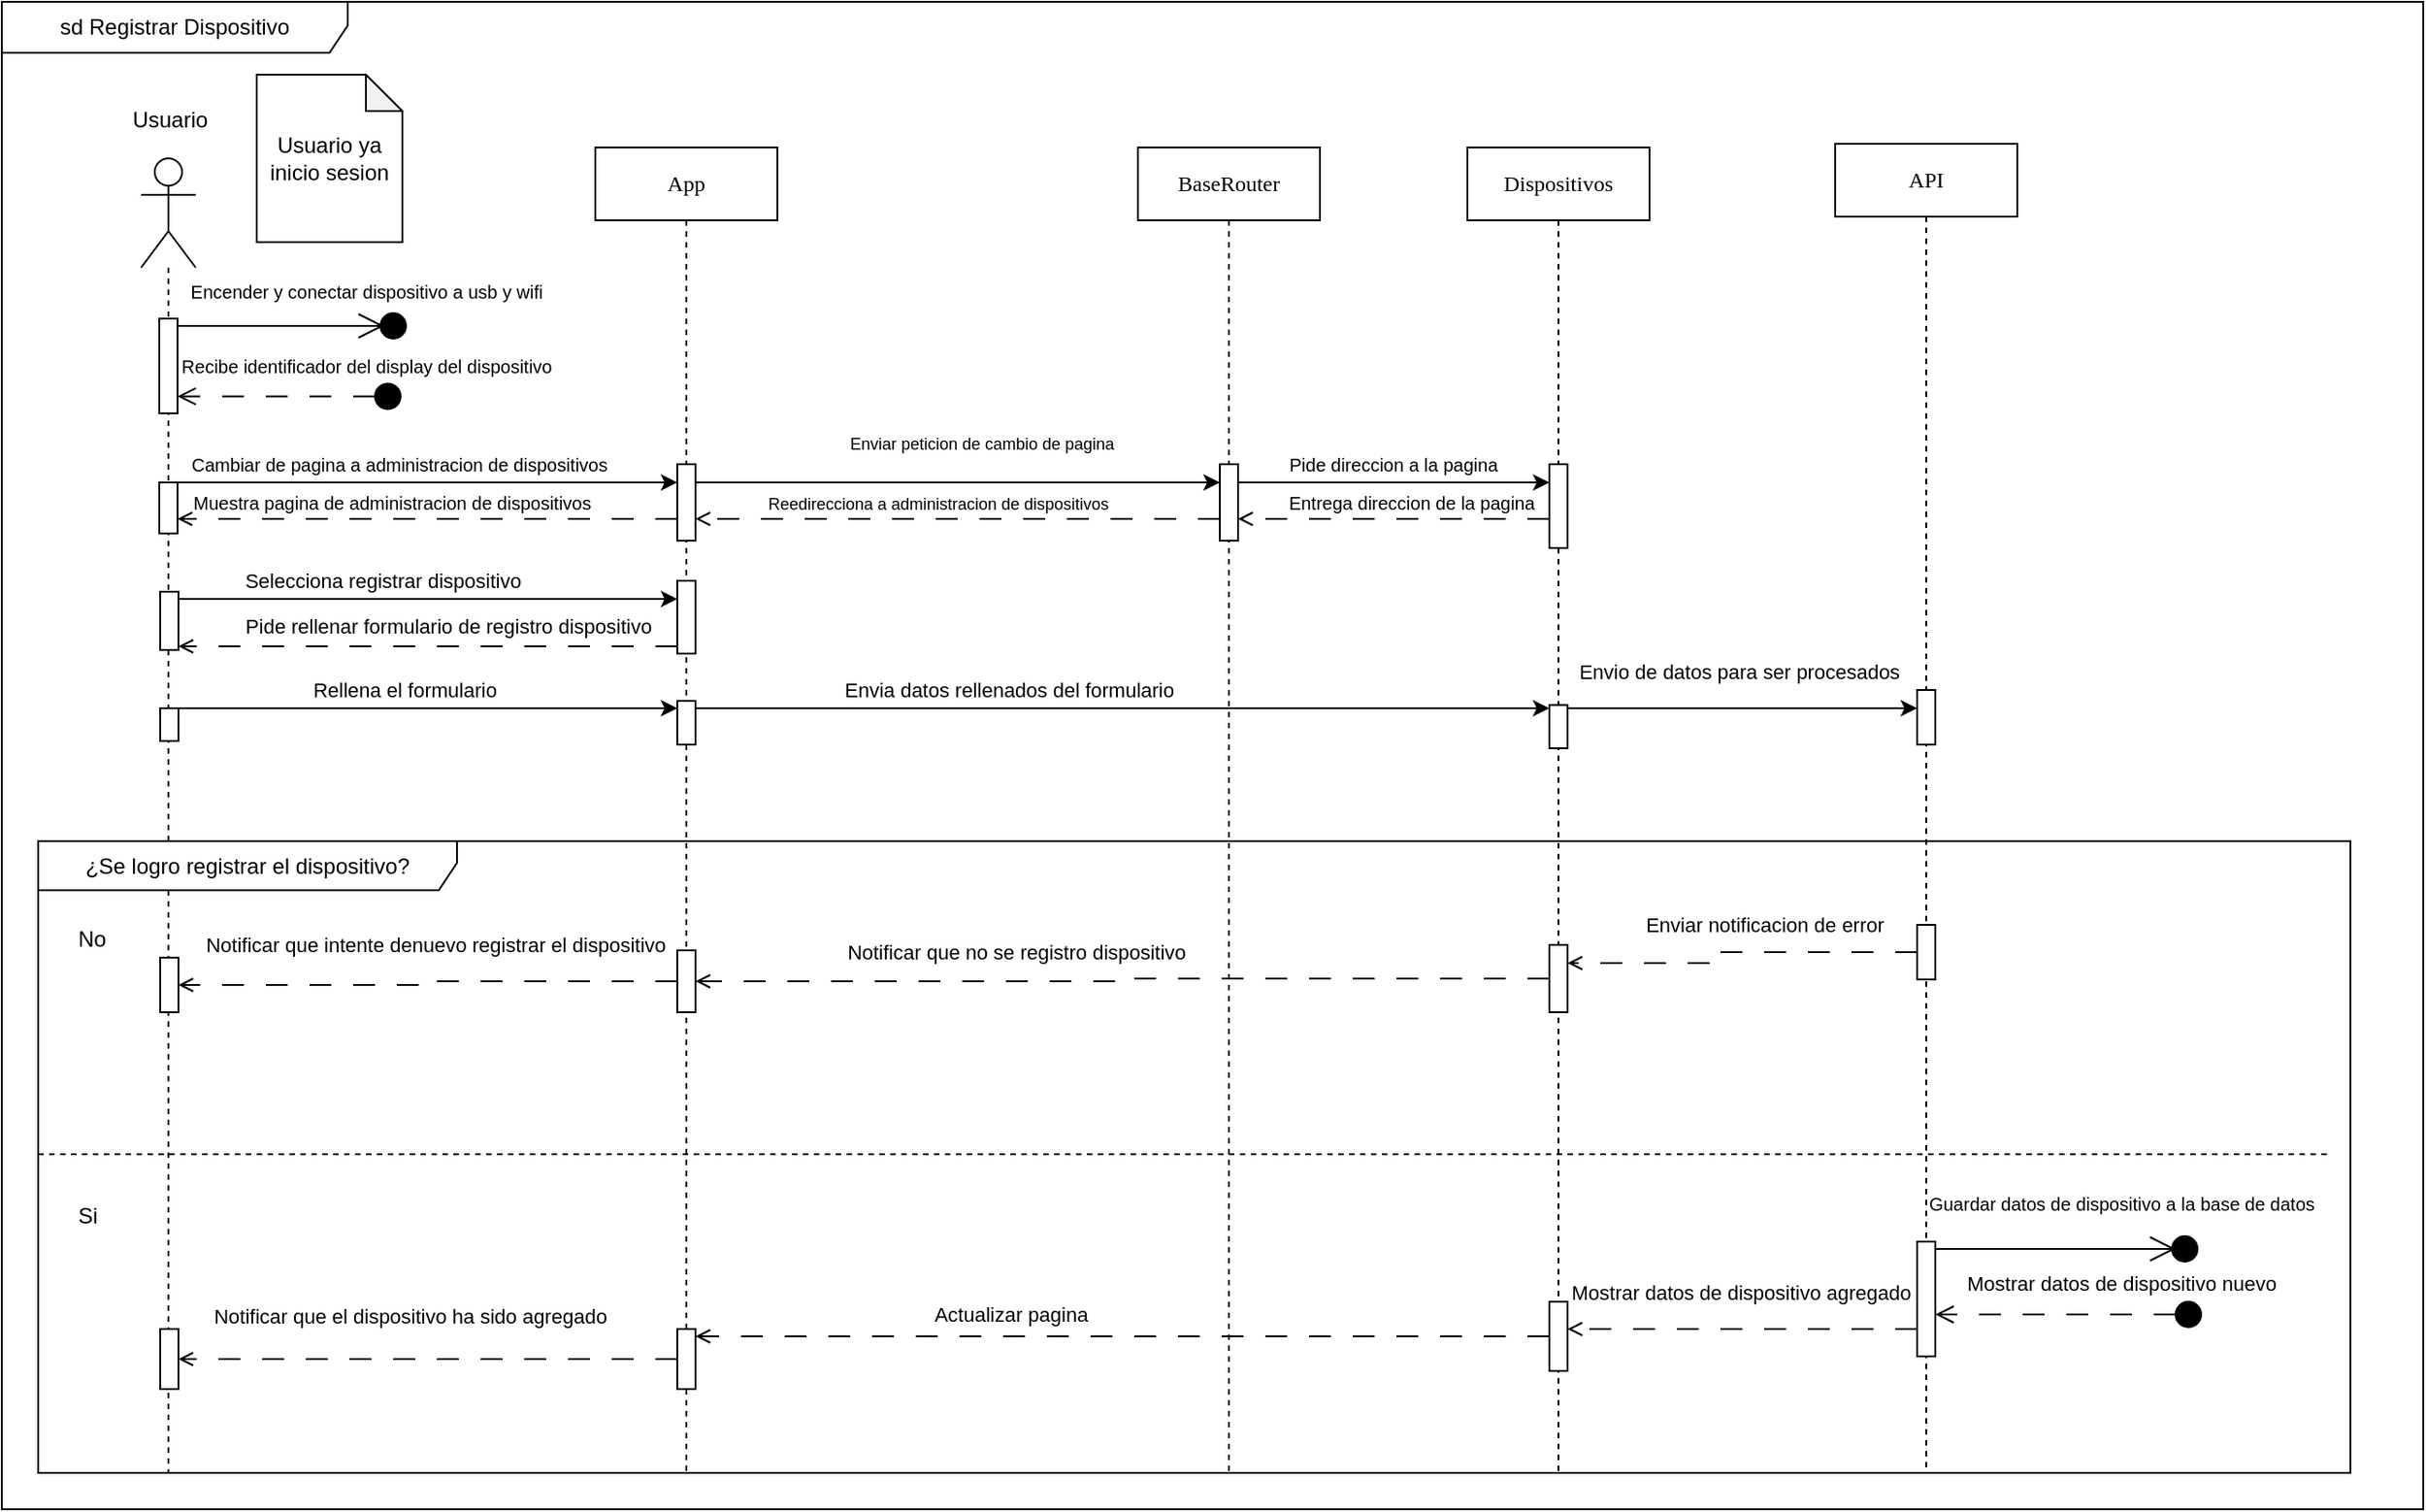 <mxfile version="24.7.17">
  <diagram name="Page-1" id="13e1069c-82ec-6db2-03f1-153e76fe0fe0">
    <mxGraphModel dx="652" dy="376" grid="1" gridSize="10" guides="1" tooltips="1" connect="1" arrows="1" fold="1" page="1" pageScale="1" pageWidth="1100" pageHeight="850" background="none" math="0" shadow="0">
      <root>
        <mxCell id="0" />
        <mxCell id="1" parent="0" />
        <mxCell id="PfA9UrWwTEVDZZUZMj6F-175" value="BaseRouter" style="shape=umlLifeline;perimeter=lifelinePerimeter;whiteSpace=wrap;html=1;container=1;collapsible=0;recursiveResize=0;outlineConnect=0;rounded=0;shadow=0;comic=0;labelBackgroundColor=none;strokeWidth=1;fontFamily=Verdana;fontSize=12;align=center;" parent="1" vertex="1">
          <mxGeometry x="654" y="91" width="100" height="728" as="geometry" />
        </mxCell>
        <mxCell id="PfA9UrWwTEVDZZUZMj6F-176" value="" style="html=1;points=[[0,0,0,0,5],[0,1,0,0,-5],[1,0,0,0,5],[1,1,0,0,-5]];perimeter=orthogonalPerimeter;outlineConnect=0;targetShapes=umlLifeline;portConstraint=eastwest;newEdgeStyle={&quot;curved&quot;:0,&quot;rounded&quot;:0};" parent="PfA9UrWwTEVDZZUZMj6F-175" vertex="1">
          <mxGeometry x="45" y="174" width="10" height="42" as="geometry" />
        </mxCell>
        <mxCell id="PfA9UrWwTEVDZZUZMj6F-177" value="API" style="shape=umlLifeline;perimeter=lifelinePerimeter;whiteSpace=wrap;html=1;container=1;collapsible=0;recursiveResize=0;outlineConnect=0;rounded=0;shadow=0;comic=0;labelBackgroundColor=none;strokeWidth=1;fontFamily=Verdana;fontSize=12;align=center;" parent="1" vertex="1">
          <mxGeometry x="1037" y="89" width="100" height="730" as="geometry" />
        </mxCell>
        <mxCell id="PfA9UrWwTEVDZZUZMj6F-178" value="App" style="shape=umlLifeline;perimeter=lifelinePerimeter;whiteSpace=wrap;html=1;container=1;collapsible=0;recursiveResize=0;outlineConnect=0;rounded=0;shadow=0;comic=0;labelBackgroundColor=none;strokeWidth=1;fontFamily=Verdana;fontSize=12;align=center;" parent="1" vertex="1">
          <mxGeometry x="356" y="91" width="100" height="728" as="geometry" />
        </mxCell>
        <mxCell id="PfA9UrWwTEVDZZUZMj6F-179" value="" style="html=1;points=[[0,0,0,0,5],[0,1,0,0,-5],[1,0,0,0,5],[1,1,0,0,-5]];perimeter=orthogonalPerimeter;outlineConnect=0;targetShapes=umlLifeline;portConstraint=eastwest;newEdgeStyle={&quot;curved&quot;:0,&quot;rounded&quot;:0};" parent="PfA9UrWwTEVDZZUZMj6F-178" vertex="1">
          <mxGeometry x="45" y="174" width="10" height="42" as="geometry" />
        </mxCell>
        <mxCell id="PfA9UrWwTEVDZZUZMj6F-180" value="sd Registrar Dispositivo" style="shape=umlFrame;whiteSpace=wrap;html=1;pointerEvents=0;width=190;height=28;" parent="1" vertex="1">
          <mxGeometry x="30" y="11" width="1330" height="828" as="geometry" />
        </mxCell>
        <mxCell id="PfA9UrWwTEVDZZUZMj6F-181" value="" style="shape=umlLifeline;perimeter=lifelinePerimeter;whiteSpace=wrap;html=1;container=1;dropTarget=0;collapsible=0;recursiveResize=0;outlineConnect=0;portConstraint=eastwest;newEdgeStyle={&quot;curved&quot;:0,&quot;rounded&quot;:0};participant=umlActor;size=60;" parent="1" vertex="1">
          <mxGeometry x="106.5" y="97" width="30" height="722" as="geometry" />
        </mxCell>
        <mxCell id="PfA9UrWwTEVDZZUZMj6F-182" value="" style="html=1;points=[[0,0,0,0,5],[0,1,0,0,-5],[1,0,0,0,5],[1,1,0,0,-5]];perimeter=orthogonalPerimeter;outlineConnect=0;targetShapes=umlLifeline;portConstraint=eastwest;newEdgeStyle={&quot;curved&quot;:0,&quot;rounded&quot;:0};" parent="PfA9UrWwTEVDZZUZMj6F-181" vertex="1">
          <mxGeometry x="10" y="88" width="10" height="52" as="geometry" />
        </mxCell>
        <mxCell id="PfA9UrWwTEVDZZUZMj6F-183" value="" style="html=1;points=[[0,0,0,0,5],[0,1,0,0,-5],[1,0,0,0,5],[1,1,0,0,-5]];perimeter=orthogonalPerimeter;outlineConnect=0;targetShapes=umlLifeline;portConstraint=eastwest;newEdgeStyle={&quot;curved&quot;:0,&quot;rounded&quot;:0};" parent="PfA9UrWwTEVDZZUZMj6F-181" vertex="1">
          <mxGeometry x="10" y="178" width="10" height="28" as="geometry" />
        </mxCell>
        <mxCell id="PfA9UrWwTEVDZZUZMj6F-184" value="" style="html=1;points=[[0,0,0,0,5],[0,1,0,0,-5],[1,0,0,0,5],[1,1,0,0,-5]];perimeter=orthogonalPerimeter;outlineConnect=0;targetShapes=umlLifeline;portConstraint=eastwest;newEdgeStyle={&quot;curved&quot;:0,&quot;rounded&quot;:0};" parent="PfA9UrWwTEVDZZUZMj6F-181" vertex="1">
          <mxGeometry x="10.5" y="238" width="10" height="32" as="geometry" />
        </mxCell>
        <mxCell id="PfA9UrWwTEVDZZUZMj6F-185" value="" style="html=1;points=[[0,0,0,0,5],[0,1,0,0,-5],[1,0,0,0,5],[1,1,0,0,-5]];perimeter=orthogonalPerimeter;outlineConnect=0;targetShapes=umlLifeline;portConstraint=eastwest;newEdgeStyle={&quot;curved&quot;:0,&quot;rounded&quot;:0};" parent="PfA9UrWwTEVDZZUZMj6F-181" vertex="1">
          <mxGeometry x="10.5" y="302" width="10" height="18" as="geometry" />
        </mxCell>
        <mxCell id="PfA9UrWwTEVDZZUZMj6F-186" value="Usuario" style="text;html=1;align=center;verticalAlign=middle;resizable=0;points=[];autosize=1;strokeColor=none;fillColor=none;" parent="1" vertex="1">
          <mxGeometry x="91.5" y="61" width="60" height="30" as="geometry" />
        </mxCell>
        <mxCell id="PfA9UrWwTEVDZZUZMj6F-187" value="Dispositivos" style="shape=umlLifeline;perimeter=lifelinePerimeter;whiteSpace=wrap;html=1;container=1;collapsible=0;recursiveResize=0;outlineConnect=0;rounded=0;shadow=0;comic=0;labelBackgroundColor=none;strokeWidth=1;fontFamily=Verdana;fontSize=12;align=center;" parent="1" vertex="1">
          <mxGeometry x="835" y="91" width="100" height="728" as="geometry" />
        </mxCell>
        <mxCell id="PfA9UrWwTEVDZZUZMj6F-188" value="" style="html=1;points=[[0,0,0,0,5],[0,1,0,0,-5],[1,0,0,0,5],[1,1,0,0,-5]];perimeter=orthogonalPerimeter;outlineConnect=0;targetShapes=umlLifeline;portConstraint=eastwest;newEdgeStyle={&quot;curved&quot;:0,&quot;rounded&quot;:0};" parent="PfA9UrWwTEVDZZUZMj6F-187" vertex="1">
          <mxGeometry x="45" y="306.25" width="10" height="23.75" as="geometry" />
        </mxCell>
        <mxCell id="PfA9UrWwTEVDZZUZMj6F-189" value="" style="html=1;points=[[0,0,0,0,5],[0,1,0,0,-5],[1,0,0,0,5],[1,1,0,0,-5]];perimeter=orthogonalPerimeter;outlineConnect=0;targetShapes=umlLifeline;portConstraint=eastwest;newEdgeStyle={&quot;curved&quot;:0,&quot;rounded&quot;:0};" parent="PfA9UrWwTEVDZZUZMj6F-187" vertex="1">
          <mxGeometry x="45" y="174" width="10" height="46" as="geometry" />
        </mxCell>
        <mxCell id="PfA9UrWwTEVDZZUZMj6F-190" value="" style="group;rotation=90;" parent="1" vertex="1" connectable="0">
          <mxGeometry x="170" y="189" width="75" as="geometry" />
        </mxCell>
        <mxCell id="PfA9UrWwTEVDZZUZMj6F-191" value="&lt;font style=&quot;font-size: 10px;&quot;&gt;Encender y conectar dispositivo a usb y wifi&lt;/font&gt;" style="html=1;verticalAlign=bottom;startArrow=none;startFill=0;endArrow=oval;curved=0;rounded=0;endFill=1;targetPerimeterSpacing=2;endSize=14;" parent="PfA9UrWwTEVDZZUZMj6F-190" edge="1">
          <mxGeometry x="0.6" y="10" width="80" relative="1" as="geometry">
            <mxPoint as="sourcePoint" />
            <mxPoint x="75" as="targetPoint" />
            <mxPoint as="offset" />
            <Array as="points">
              <mxPoint x="35" />
            </Array>
          </mxGeometry>
        </mxCell>
        <mxCell id="PfA9UrWwTEVDZZUZMj6F-192" value="" style="endArrow=open;endFill=1;endSize=12;html=1;rounded=0;" parent="PfA9UrWwTEVDZZUZMj6F-190" edge="1" source="PfA9UrWwTEVDZZUZMj6F-182">
          <mxGeometry width="160" relative="1" as="geometry">
            <mxPoint x="-20" as="sourcePoint" />
            <mxPoint x="70" as="targetPoint" />
          </mxGeometry>
        </mxCell>
        <mxCell id="PfA9UrWwTEVDZZUZMj6F-193" value="&lt;font style=&quot;font-size: 10px;&quot;&gt;Recibe identificador del display del dispositivo&lt;/font&gt;" style="html=1;verticalAlign=bottom;startArrow=circle;startFill=1;endArrow=open;startSize=6;endSize=8;curved=0;rounded=0;dashed=1;dashPattern=12 12;" parent="1" target="PfA9UrWwTEVDZZUZMj6F-182" edge="1">
          <mxGeometry x="-0.676" y="-8" width="80" relative="1" as="geometry">
            <mxPoint x="250" y="227.71" as="sourcePoint" />
            <mxPoint x="151.5" y="227.71" as="targetPoint" />
            <mxPoint as="offset" />
          </mxGeometry>
        </mxCell>
        <mxCell id="PfA9UrWwTEVDZZUZMj6F-194" style="edgeStyle=orthogonalEdgeStyle;rounded=0;orthogonalLoop=1;jettySize=auto;html=1;curved=0;" parent="1" source="PfA9UrWwTEVDZZUZMj6F-183" target="PfA9UrWwTEVDZZUZMj6F-179" edge="1">
          <mxGeometry relative="1" as="geometry">
            <Array as="points">
              <mxPoint x="320" y="275" />
              <mxPoint x="320" y="275" />
            </Array>
          </mxGeometry>
        </mxCell>
        <mxCell id="PfA9UrWwTEVDZZUZMj6F-195" value="&lt;font style=&quot;font-size: 10px;&quot;&gt;Cambiar de pagina a administracion de dispositivos&lt;/font&gt;" style="edgeLabel;html=1;align=center;verticalAlign=middle;resizable=0;points=[];" parent="PfA9UrWwTEVDZZUZMj6F-194" vertex="1" connectable="0">
          <mxGeometry x="-0.316" y="2" relative="1" as="geometry">
            <mxPoint x="27" y="-8" as="offset" />
          </mxGeometry>
        </mxCell>
        <mxCell id="PfA9UrWwTEVDZZUZMj6F-196" style="edgeStyle=orthogonalEdgeStyle;rounded=0;orthogonalLoop=1;jettySize=auto;html=1;curved=0;" parent="1" source="PfA9UrWwTEVDZZUZMj6F-179" target="PfA9UrWwTEVDZZUZMj6F-176" edge="1">
          <mxGeometry relative="1" as="geometry">
            <Array as="points">
              <mxPoint x="516" y="275" />
              <mxPoint x="516" y="275" />
            </Array>
          </mxGeometry>
        </mxCell>
        <mxCell id="PfA9UrWwTEVDZZUZMj6F-197" value="&lt;font style=&quot;font-size: 9px;&quot;&gt;Enviar peticion de cambio de pagina&lt;/font&gt;" style="edgeLabel;html=1;align=center;verticalAlign=middle;resizable=0;points=[];" parent="PfA9UrWwTEVDZZUZMj6F-196" vertex="1" connectable="0">
          <mxGeometry x="0.11" relative="1" as="geometry">
            <mxPoint x="-3" y="-22" as="offset" />
          </mxGeometry>
        </mxCell>
        <mxCell id="PfA9UrWwTEVDZZUZMj6F-198" style="edgeStyle=orthogonalEdgeStyle;rounded=0;orthogonalLoop=1;jettySize=auto;html=1;curved=0;dashed=1;dashPattern=12 12;endArrow=open;endFill=0;" parent="1" source="PfA9UrWwTEVDZZUZMj6F-176" target="PfA9UrWwTEVDZZUZMj6F-179" edge="1">
          <mxGeometry relative="1" as="geometry">
            <Array as="points">
              <mxPoint x="526" y="295" />
              <mxPoint x="526" y="295" />
            </Array>
          </mxGeometry>
        </mxCell>
        <mxCell id="PfA9UrWwTEVDZZUZMj6F-199" value="&lt;font style=&quot;font-size: 9px;&quot;&gt;Reedirecciona a administracion de dispositivos&lt;/font&gt;" style="edgeLabel;html=1;align=center;verticalAlign=middle;resizable=0;points=[];" parent="PfA9UrWwTEVDZZUZMj6F-198" vertex="1" connectable="0">
          <mxGeometry x="0.214" y="1" relative="1" as="geometry">
            <mxPoint x="20" y="-10" as="offset" />
          </mxGeometry>
        </mxCell>
        <mxCell id="PfA9UrWwTEVDZZUZMj6F-200" style="edgeStyle=orthogonalEdgeStyle;rounded=0;orthogonalLoop=1;jettySize=auto;html=1;curved=0;dashed=1;dashPattern=12 12;endArrow=open;endFill=0;" parent="1" source="PfA9UrWwTEVDZZUZMj6F-179" target="PfA9UrWwTEVDZZUZMj6F-183" edge="1">
          <mxGeometry relative="1" as="geometry">
            <Array as="points">
              <mxPoint x="280" y="295" />
              <mxPoint x="280" y="295" />
            </Array>
            <mxPoint x="335" y="295.0" as="sourcePoint" />
            <mxPoint x="126.5" y="295.0" as="targetPoint" />
          </mxGeometry>
        </mxCell>
        <mxCell id="PfA9UrWwTEVDZZUZMj6F-201" value="&lt;font style=&quot;font-size: 10px;&quot;&gt;Muestra pagina de administracion de dispositivos&lt;/font&gt;" style="edgeLabel;html=1;align=center;verticalAlign=middle;resizable=0;points=[];" parent="PfA9UrWwTEVDZZUZMj6F-200" vertex="1" connectable="0">
          <mxGeometry x="0.424" y="1" relative="1" as="geometry">
            <mxPoint x="38" y="-10" as="offset" />
          </mxGeometry>
        </mxCell>
        <mxCell id="PfA9UrWwTEVDZZUZMj6F-202" value="Usuario ya inicio sesion" style="shape=note;whiteSpace=wrap;html=1;backgroundOutline=1;darkOpacity=0.05;size=20;" parent="1" vertex="1">
          <mxGeometry x="170" y="51" width="80" height="92" as="geometry" />
        </mxCell>
        <mxCell id="PfA9UrWwTEVDZZUZMj6F-203" style="edgeStyle=orthogonalEdgeStyle;rounded=0;orthogonalLoop=1;jettySize=auto;html=1;curved=0;dashed=1;dashPattern=12 12;endArrow=open;endFill=0;" parent="1" source="PfA9UrWwTEVDZZUZMj6F-205" target="PfA9UrWwTEVDZZUZMj6F-184" edge="1">
          <mxGeometry relative="1" as="geometry">
            <Array as="points">
              <mxPoint x="230" y="365" />
              <mxPoint x="230" y="365" />
            </Array>
          </mxGeometry>
        </mxCell>
        <mxCell id="PfA9UrWwTEVDZZUZMj6F-204" value="Pide rellenar formulario de registro dispositivo" style="edgeLabel;html=1;align=center;verticalAlign=middle;resizable=0;points=[];" parent="PfA9UrWwTEVDZZUZMj6F-203" vertex="1" connectable="0">
          <mxGeometry x="-0.373" y="-2" relative="1" as="geometry">
            <mxPoint x="-40" y="-9" as="offset" />
          </mxGeometry>
        </mxCell>
        <mxCell id="PfA9UrWwTEVDZZUZMj6F-205" value="" style="html=1;points=[[0,0,0,0,5],[0,1,0,0,-5],[1,0,0,0,5],[1,1,0,0,-5]];perimeter=orthogonalPerimeter;outlineConnect=0;targetShapes=umlLifeline;portConstraint=eastwest;newEdgeStyle={&quot;curved&quot;:0,&quot;rounded&quot;:0};" parent="1" vertex="1">
          <mxGeometry x="401" y="329" width="10" height="40" as="geometry" />
        </mxCell>
        <mxCell id="PfA9UrWwTEVDZZUZMj6F-206" style="edgeStyle=orthogonalEdgeStyle;rounded=0;orthogonalLoop=1;jettySize=auto;html=1;curved=0;" parent="1" source="PfA9UrWwTEVDZZUZMj6F-184" target="PfA9UrWwTEVDZZUZMj6F-205" edge="1">
          <mxGeometry relative="1" as="geometry">
            <Array as="points">
              <mxPoint x="280" y="339" />
              <mxPoint x="280" y="339" />
            </Array>
          </mxGeometry>
        </mxCell>
        <mxCell id="PfA9UrWwTEVDZZUZMj6F-207" value="Selecciona registrar dispositivo" style="edgeLabel;html=1;align=center;verticalAlign=middle;resizable=0;points=[];" parent="PfA9UrWwTEVDZZUZMj6F-206" vertex="1" connectable="0">
          <mxGeometry x="-0.113" y="-3" relative="1" as="geometry">
            <mxPoint x="-10" y="-13" as="offset" />
          </mxGeometry>
        </mxCell>
        <mxCell id="PfA9UrWwTEVDZZUZMj6F-208" style="edgeStyle=orthogonalEdgeStyle;rounded=0;orthogonalLoop=1;jettySize=auto;html=1;curved=0;" parent="1" source="PfA9UrWwTEVDZZUZMj6F-210" target="PfA9UrWwTEVDZZUZMj6F-188" edge="1">
          <mxGeometry relative="1" as="geometry">
            <Array as="points">
              <mxPoint x="556" y="399" />
              <mxPoint x="556" y="399" />
            </Array>
          </mxGeometry>
        </mxCell>
        <mxCell id="PfA9UrWwTEVDZZUZMj6F-209" value="Envia datos rellenados del formulario" style="edgeLabel;html=1;align=center;verticalAlign=middle;resizable=0;points=[];" parent="PfA9UrWwTEVDZZUZMj6F-208" vertex="1" connectable="0">
          <mxGeometry x="-0.479" relative="1" as="geometry">
            <mxPoint x="50" y="-10" as="offset" />
          </mxGeometry>
        </mxCell>
        <mxCell id="PfA9UrWwTEVDZZUZMj6F-210" value="" style="html=1;points=[[0,0,0,0,5],[0,1,0,0,-5],[1,0,0,0,5],[1,1,0,0,-5]];perimeter=orthogonalPerimeter;outlineConnect=0;targetShapes=umlLifeline;portConstraint=eastwest;newEdgeStyle={&quot;curved&quot;:0,&quot;rounded&quot;:0};" parent="1" vertex="1">
          <mxGeometry x="401" y="395" width="10" height="24" as="geometry" />
        </mxCell>
        <mxCell id="PfA9UrWwTEVDZZUZMj6F-211" value="" style="html=1;points=[[0,0,0,0,5],[0,1,0,0,-5],[1,0,0,0,5],[1,1,0,0,-5]];perimeter=orthogonalPerimeter;outlineConnect=0;targetShapes=umlLifeline;portConstraint=eastwest;newEdgeStyle={&quot;curved&quot;:0,&quot;rounded&quot;:0};" parent="1" vertex="1">
          <mxGeometry x="1082" y="389" width="10" height="30" as="geometry" />
        </mxCell>
        <mxCell id="PfA9UrWwTEVDZZUZMj6F-212" style="edgeStyle=orthogonalEdgeStyle;rounded=0;orthogonalLoop=1;jettySize=auto;html=1;curved=0;" parent="1" source="PfA9UrWwTEVDZZUZMj6F-176" target="PfA9UrWwTEVDZZUZMj6F-189" edge="1">
          <mxGeometry relative="1" as="geometry">
            <Array as="points">
              <mxPoint x="744" y="275" />
              <mxPoint x="744" y="275" />
            </Array>
          </mxGeometry>
        </mxCell>
        <mxCell id="PfA9UrWwTEVDZZUZMj6F-213" value="&lt;font style=&quot;font-size: 10px;&quot;&gt;Pide direccion a la pagina&lt;/font&gt;" style="edgeLabel;html=1;align=center;verticalAlign=middle;resizable=0;points=[];" parent="PfA9UrWwTEVDZZUZMj6F-212" vertex="1" connectable="0">
          <mxGeometry x="0.124" relative="1" as="geometry">
            <mxPoint x="-11" y="-10" as="offset" />
          </mxGeometry>
        </mxCell>
        <mxCell id="PfA9UrWwTEVDZZUZMj6F-214" style="edgeStyle=orthogonalEdgeStyle;rounded=0;orthogonalLoop=1;jettySize=auto;html=1;curved=0;dashed=1;dashPattern=12 12;endArrow=open;endFill=0;" parent="1" source="PfA9UrWwTEVDZZUZMj6F-189" target="PfA9UrWwTEVDZZUZMj6F-176" edge="1">
          <mxGeometry relative="1" as="geometry">
            <Array as="points">
              <mxPoint x="814" y="295" />
              <mxPoint x="814" y="295" />
            </Array>
          </mxGeometry>
        </mxCell>
        <mxCell id="PfA9UrWwTEVDZZUZMj6F-215" value="&lt;font style=&quot;font-size: 10px;&quot;&gt;Entrega direccion de la pagina&lt;/font&gt;" style="edgeLabel;html=1;align=center;verticalAlign=middle;resizable=0;points=[];" parent="PfA9UrWwTEVDZZUZMj6F-214" vertex="1" connectable="0">
          <mxGeometry x="-0.108" y="1" relative="1" as="geometry">
            <mxPoint y="-10" as="offset" />
          </mxGeometry>
        </mxCell>
        <mxCell id="PfA9UrWwTEVDZZUZMj6F-216" style="edgeStyle=orthogonalEdgeStyle;rounded=0;orthogonalLoop=1;jettySize=auto;html=1;curved=0;" parent="1" source="PfA9UrWwTEVDZZUZMj6F-185" target="PfA9UrWwTEVDZZUZMj6F-210" edge="1">
          <mxGeometry relative="1" as="geometry">
            <Array as="points">
              <mxPoint x="230" y="399" />
              <mxPoint x="230" y="399" />
            </Array>
          </mxGeometry>
        </mxCell>
        <mxCell id="PfA9UrWwTEVDZZUZMj6F-217" value="Rellena el formulario" style="edgeLabel;html=1;align=center;verticalAlign=middle;resizable=0;points=[];" parent="PfA9UrWwTEVDZZUZMj6F-216" vertex="1" connectable="0">
          <mxGeometry x="0.241" y="-1" relative="1" as="geometry">
            <mxPoint x="-46" y="-11" as="offset" />
          </mxGeometry>
        </mxCell>
        <mxCell id="PfA9UrWwTEVDZZUZMj6F-218" style="edgeStyle=orthogonalEdgeStyle;rounded=0;orthogonalLoop=1;jettySize=auto;html=1;curved=0;" parent="1" source="PfA9UrWwTEVDZZUZMj6F-188" target="PfA9UrWwTEVDZZUZMj6F-211" edge="1">
          <mxGeometry relative="1" as="geometry">
            <Array as="points">
              <mxPoint x="1020" y="399" />
              <mxPoint x="1020" y="399" />
            </Array>
          </mxGeometry>
        </mxCell>
        <mxCell id="PfA9UrWwTEVDZZUZMj6F-219" value="Envio de datos para ser procesados" style="edgeLabel;html=1;align=center;verticalAlign=middle;resizable=0;points=[];" parent="PfA9UrWwTEVDZZUZMj6F-218" vertex="1" connectable="0">
          <mxGeometry x="-0.389" y="3" relative="1" as="geometry">
            <mxPoint x="35" y="-17" as="offset" />
          </mxGeometry>
        </mxCell>
        <mxCell id="PfA9UrWwTEVDZZUZMj6F-220" value="¿Se logro registrar el dispositivo?" style="shape=umlFrame;whiteSpace=wrap;html=1;pointerEvents=0;recursiveResize=0;container=1;collapsible=0;width=230;height=27;" parent="1" vertex="1">
          <mxGeometry x="50" y="472" width="1270" height="347" as="geometry" />
        </mxCell>
        <mxCell id="PfA9UrWwTEVDZZUZMj6F-221" value="No" style="text;html=1;" parent="PfA9UrWwTEVDZZUZMj6F-220" vertex="1">
          <mxGeometry width="100" height="20" relative="1" as="geometry">
            <mxPoint x="20" y="40" as="offset" />
          </mxGeometry>
        </mxCell>
        <mxCell id="PfA9UrWwTEVDZZUZMj6F-222" value="Si" style="line;strokeWidth=1;dashed=1;labelPosition=center;verticalLabelPosition=bottom;align=left;verticalAlign=top;spacingLeft=20;spacingTop=15;html=1;whiteSpace=wrap;" parent="PfA9UrWwTEVDZZUZMj6F-220" vertex="1">
          <mxGeometry y="167" width="1260" height="10" as="geometry" />
        </mxCell>
        <mxCell id="PfA9UrWwTEVDZZUZMj6F-223" style="edgeStyle=orthogonalEdgeStyle;rounded=0;orthogonalLoop=1;jettySize=auto;html=1;curved=0;dashed=1;dashPattern=12 12;endArrow=open;endFill=0;" parent="PfA9UrWwTEVDZZUZMj6F-220" source="PfA9UrWwTEVDZZUZMj6F-225" target="PfA9UrWwTEVDZZUZMj6F-231" edge="1">
          <mxGeometry relative="1" as="geometry">
            <Array as="points">
              <mxPoint x="880" y="268" />
              <mxPoint x="880" y="268" />
            </Array>
          </mxGeometry>
        </mxCell>
        <mxCell id="PfA9UrWwTEVDZZUZMj6F-224" value="Mostrar datos de dispositivo agregado" style="edgeLabel;html=1;align=center;verticalAlign=middle;resizable=0;points=[];" parent="PfA9UrWwTEVDZZUZMj6F-223" vertex="1" connectable="0">
          <mxGeometry x="-0.257" y="-3" relative="1" as="geometry">
            <mxPoint x="-26" y="-17" as="offset" />
          </mxGeometry>
        </mxCell>
        <mxCell id="PfA9UrWwTEVDZZUZMj6F-225" value="" style="html=1;points=[[0,0,0,0,5],[0,1,0,0,-5],[1,0,0,0,5],[1,1,0,0,-5]];perimeter=orthogonalPerimeter;outlineConnect=0;targetShapes=umlLifeline;portConstraint=eastwest;newEdgeStyle={&quot;curved&quot;:0,&quot;rounded&quot;:0};" parent="PfA9UrWwTEVDZZUZMj6F-220" vertex="1">
          <mxGeometry x="1032" y="220" width="10" height="63" as="geometry" />
        </mxCell>
        <mxCell id="PfA9UrWwTEVDZZUZMj6F-226" value="&lt;font size=&quot;1&quot;&gt;Guardar datos de dispositivo a la base de datos&lt;/font&gt;" style="html=1;verticalAlign=bottom;startArrow=none;startFill=0;endArrow=oval;curved=0;rounded=0;endFill=1;targetPerimeterSpacing=2;endSize=14;" parent="PfA9UrWwTEVDZZUZMj6F-220" edge="1">
          <mxGeometry x="0.067" y="16" width="80" relative="1" as="geometry">
            <mxPoint x="1104" y="224" as="sourcePoint" />
            <mxPoint x="1179" y="224" as="targetPoint" />
            <mxPoint as="offset" />
            <Array as="points">
              <mxPoint x="1139" y="224" />
            </Array>
          </mxGeometry>
        </mxCell>
        <mxCell id="PfA9UrWwTEVDZZUZMj6F-227" value="" style="endArrow=open;endFill=1;endSize=12;html=1;rounded=0;" parent="PfA9UrWwTEVDZZUZMj6F-220" edge="1" source="PfA9UrWwTEVDZZUZMj6F-225">
          <mxGeometry width="160" relative="1" as="geometry">
            <mxPoint x="1104" y="224" as="sourcePoint" />
            <mxPoint x="1174" y="224" as="targetPoint" />
          </mxGeometry>
        </mxCell>
        <mxCell id="PfA9UrWwTEVDZZUZMj6F-228" value="Mostrar datos de dispositivo nuevo" style="html=1;verticalAlign=bottom;startArrow=circle;startFill=1;endArrow=open;startSize=6;endSize=8;curved=0;rounded=0;dashed=1;dashPattern=12 12;" parent="PfA9UrWwTEVDZZUZMj6F-220" edge="1" target="PfA9UrWwTEVDZZUZMj6F-225">
          <mxGeometry x="-0.388" y="-8" width="80" relative="1" as="geometry">
            <mxPoint x="1189" y="260" as="sourcePoint" />
            <mxPoint x="1104" y="260" as="targetPoint" />
            <mxPoint as="offset" />
          </mxGeometry>
        </mxCell>
        <mxCell id="PfA9UrWwTEVDZZUZMj6F-229" style="edgeStyle=orthogonalEdgeStyle;rounded=0;orthogonalLoop=1;jettySize=auto;html=1;curved=0;dashed=1;dashPattern=12 12;endArrow=open;endFill=0;" parent="PfA9UrWwTEVDZZUZMj6F-220" source="PfA9UrWwTEVDZZUZMj6F-231" target="PfA9UrWwTEVDZZUZMj6F-234" edge="1">
          <mxGeometry relative="1" as="geometry">
            <mxPoint x="511" y="278" as="targetPoint" />
            <Array as="points">
              <mxPoint x="436" y="272" />
              <mxPoint x="436" y="272" />
            </Array>
          </mxGeometry>
        </mxCell>
        <mxCell id="PfA9UrWwTEVDZZUZMj6F-230" value="Actualizar pagina" style="edgeLabel;html=1;align=center;verticalAlign=middle;resizable=0;points=[];" parent="PfA9UrWwTEVDZZUZMj6F-229" vertex="1" connectable="0">
          <mxGeometry x="0.315" relative="1" as="geometry">
            <mxPoint x="12" y="-12" as="offset" />
          </mxGeometry>
        </mxCell>
        <mxCell id="PfA9UrWwTEVDZZUZMj6F-231" value="" style="html=1;points=[[0,0,0,0,5],[0,1,0,0,-5],[1,0,0,0,5],[1,1,0,0,-5]];perimeter=orthogonalPerimeter;outlineConnect=0;targetShapes=umlLifeline;portConstraint=eastwest;newEdgeStyle={&quot;curved&quot;:0,&quot;rounded&quot;:0};" parent="PfA9UrWwTEVDZZUZMj6F-220" vertex="1">
          <mxGeometry x="830" y="253" width="10" height="38" as="geometry" />
        </mxCell>
        <mxCell id="PfA9UrWwTEVDZZUZMj6F-232" style="edgeStyle=orthogonalEdgeStyle;rounded=0;orthogonalLoop=1;jettySize=auto;html=1;curved=0;dashed=1;dashPattern=12 12;endArrow=open;endFill=0;" parent="PfA9UrWwTEVDZZUZMj6F-220" source="PfA9UrWwTEVDZZUZMj6F-234" target="PfA9UrWwTEVDZZUZMj6F-235" edge="1">
          <mxGeometry relative="1" as="geometry" />
        </mxCell>
        <mxCell id="PfA9UrWwTEVDZZUZMj6F-233" value="Notificar que el dispositivo ha sido agregado" style="edgeLabel;html=1;align=center;verticalAlign=middle;resizable=0;points=[];" parent="PfA9UrWwTEVDZZUZMj6F-232" vertex="1" connectable="0">
          <mxGeometry x="0.286" y="-2" relative="1" as="geometry">
            <mxPoint x="29" y="-22" as="offset" />
          </mxGeometry>
        </mxCell>
        <mxCell id="PfA9UrWwTEVDZZUZMj6F-234" value="" style="html=1;points=[[0,0,0,0,5],[0,1,0,0,-5],[1,0,0,0,5],[1,1,0,0,-5]];perimeter=orthogonalPerimeter;outlineConnect=0;targetShapes=umlLifeline;portConstraint=eastwest;newEdgeStyle={&quot;curved&quot;:0,&quot;rounded&quot;:0};" parent="PfA9UrWwTEVDZZUZMj6F-220" vertex="1">
          <mxGeometry x="351" y="268" width="10" height="33" as="geometry" />
        </mxCell>
        <mxCell id="PfA9UrWwTEVDZZUZMj6F-235" value="" style="html=1;points=[[0,0,0,0,5],[0,1,0,0,-5],[1,0,0,0,5],[1,1,0,0,-5]];perimeter=orthogonalPerimeter;outlineConnect=0;targetShapes=umlLifeline;portConstraint=eastwest;newEdgeStyle={&quot;curved&quot;:0,&quot;rounded&quot;:0};" parent="PfA9UrWwTEVDZZUZMj6F-220" vertex="1">
          <mxGeometry x="67" y="268" width="10" height="33" as="geometry" />
        </mxCell>
        <mxCell id="PfA9UrWwTEVDZZUZMj6F-236" style="edgeStyle=orthogonalEdgeStyle;rounded=0;orthogonalLoop=1;jettySize=auto;html=1;curved=0;dashed=1;dashPattern=12 12;endArrow=open;endFill=0;" parent="PfA9UrWwTEVDZZUZMj6F-220" source="PfA9UrWwTEVDZZUZMj6F-238" target="PfA9UrWwTEVDZZUZMj6F-241" edge="1">
          <mxGeometry relative="1" as="geometry">
            <Array as="points">
              <mxPoint x="921" y="61" />
              <mxPoint x="921" y="67" />
            </Array>
          </mxGeometry>
        </mxCell>
        <mxCell id="PfA9UrWwTEVDZZUZMj6F-237" value="Enviar notificacion de error" style="edgeLabel;html=1;align=center;verticalAlign=middle;resizable=0;points=[];" parent="PfA9UrWwTEVDZZUZMj6F-236" vertex="1" connectable="0">
          <mxGeometry x="-0.327" y="-3" relative="1" as="geometry">
            <mxPoint x="-18" y="-12" as="offset" />
          </mxGeometry>
        </mxCell>
        <mxCell id="PfA9UrWwTEVDZZUZMj6F-238" value="" style="html=1;points=[[0,0,0,0,5],[0,1,0,0,-5],[1,0,0,0,5],[1,1,0,0,-5]];perimeter=orthogonalPerimeter;outlineConnect=0;targetShapes=umlLifeline;portConstraint=eastwest;newEdgeStyle={&quot;curved&quot;:0,&quot;rounded&quot;:0};" parent="PfA9UrWwTEVDZZUZMj6F-220" vertex="1">
          <mxGeometry x="1032" y="46" width="10" height="30" as="geometry" />
        </mxCell>
        <mxCell id="PfA9UrWwTEVDZZUZMj6F-239" style="edgeStyle=orthogonalEdgeStyle;rounded=0;orthogonalLoop=1;jettySize=auto;html=1;curved=0;dashed=1;dashPattern=12 12;endArrow=open;endFill=0;" parent="PfA9UrWwTEVDZZUZMj6F-220" source="PfA9UrWwTEVDZZUZMj6F-241" target="PfA9UrWwTEVDZZUZMj6F-244" edge="1">
          <mxGeometry relative="1" as="geometry" />
        </mxCell>
        <mxCell id="PfA9UrWwTEVDZZUZMj6F-240" value="Notificar que no se registro dispositivo" style="edgeLabel;html=1;align=center;verticalAlign=middle;resizable=0;points=[];" parent="PfA9UrWwTEVDZZUZMj6F-239" vertex="1" connectable="0">
          <mxGeometry x="0.327" y="-1" relative="1" as="geometry">
            <mxPoint x="17" y="-15" as="offset" />
          </mxGeometry>
        </mxCell>
        <mxCell id="PfA9UrWwTEVDZZUZMj6F-241" value="" style="html=1;points=[[0,0,0,0,5],[0,1,0,0,-5],[1,0,0,0,5],[1,1,0,0,-5]];perimeter=orthogonalPerimeter;outlineConnect=0;targetShapes=umlLifeline;portConstraint=eastwest;newEdgeStyle={&quot;curved&quot;:0,&quot;rounded&quot;:0};" parent="PfA9UrWwTEVDZZUZMj6F-220" vertex="1">
          <mxGeometry x="830" y="57" width="10" height="37" as="geometry" />
        </mxCell>
        <mxCell id="PfA9UrWwTEVDZZUZMj6F-242" style="edgeStyle=orthogonalEdgeStyle;rounded=0;orthogonalLoop=1;jettySize=auto;html=1;curved=0;dashed=1;dashPattern=12 12;endArrow=open;endFill=0;" parent="PfA9UrWwTEVDZZUZMj6F-220" source="PfA9UrWwTEVDZZUZMj6F-244" target="PfA9UrWwTEVDZZUZMj6F-245" edge="1">
          <mxGeometry relative="1" as="geometry" />
        </mxCell>
        <mxCell id="PfA9UrWwTEVDZZUZMj6F-243" value="Notificar que intente denuevo registrar el dispositivo" style="edgeLabel;html=1;align=center;verticalAlign=middle;resizable=0;points=[];" parent="PfA9UrWwTEVDZZUZMj6F-242" vertex="1" connectable="0">
          <mxGeometry x="-0.294" relative="1" as="geometry">
            <mxPoint x="-36" y="-20" as="offset" />
          </mxGeometry>
        </mxCell>
        <mxCell id="PfA9UrWwTEVDZZUZMj6F-244" value="" style="html=1;points=[[0,0,0,0,5],[0,1,0,0,-5],[1,0,0,0,5],[1,1,0,0,-5]];perimeter=orthogonalPerimeter;outlineConnect=0;targetShapes=umlLifeline;portConstraint=eastwest;newEdgeStyle={&quot;curved&quot;:0,&quot;rounded&quot;:0};" parent="PfA9UrWwTEVDZZUZMj6F-220" vertex="1">
          <mxGeometry x="351" y="60" width="10" height="34" as="geometry" />
        </mxCell>
        <mxCell id="PfA9UrWwTEVDZZUZMj6F-245" value="" style="html=1;points=[[0,0,0,0,5],[0,1,0,0,-5],[1,0,0,0,5],[1,1,0,0,-5]];perimeter=orthogonalPerimeter;outlineConnect=0;targetShapes=umlLifeline;portConstraint=eastwest;newEdgeStyle={&quot;curved&quot;:0,&quot;rounded&quot;:0};" parent="PfA9UrWwTEVDZZUZMj6F-220" vertex="1">
          <mxGeometry x="67" y="64" width="10" height="30" as="geometry" />
        </mxCell>
      </root>
    </mxGraphModel>
  </diagram>
</mxfile>
